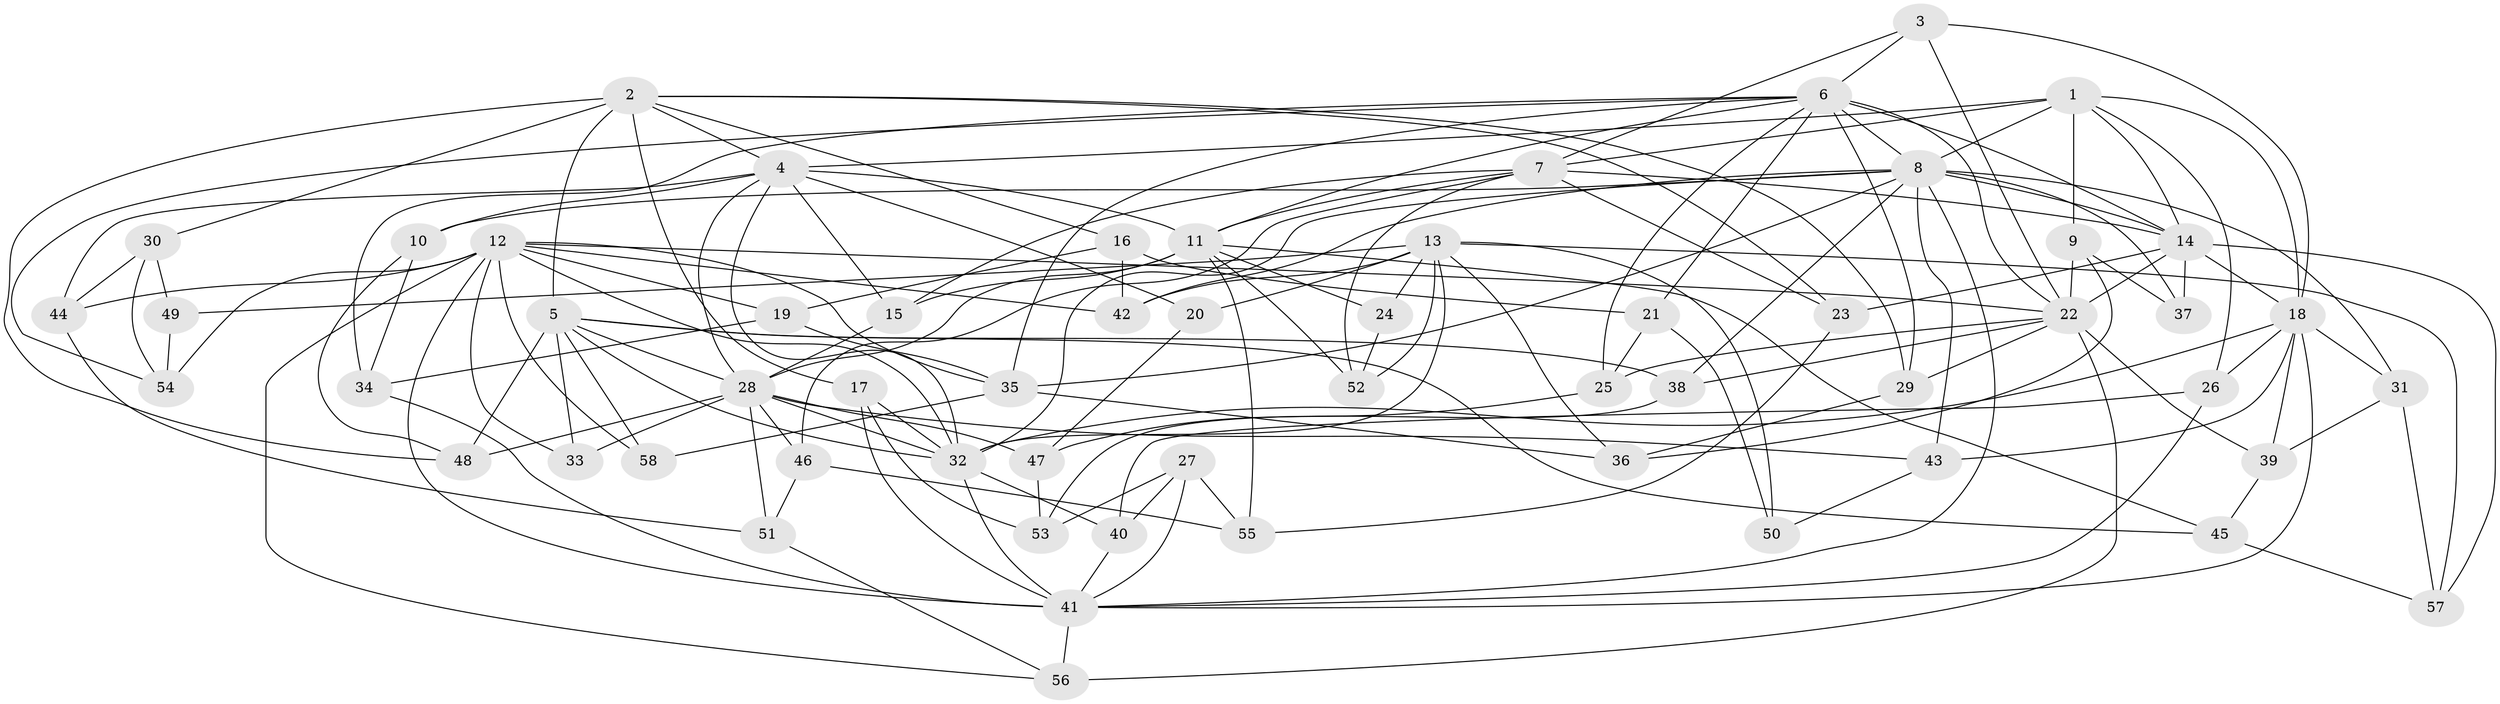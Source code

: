 // original degree distribution, {4: 1.0}
// Generated by graph-tools (version 1.1) at 2025/38/03/09/25 02:38:00]
// undirected, 58 vertices, 157 edges
graph export_dot {
graph [start="1"]
  node [color=gray90,style=filled];
  1;
  2;
  3;
  4;
  5;
  6;
  7;
  8;
  9;
  10;
  11;
  12;
  13;
  14;
  15;
  16;
  17;
  18;
  19;
  20;
  21;
  22;
  23;
  24;
  25;
  26;
  27;
  28;
  29;
  30;
  31;
  32;
  33;
  34;
  35;
  36;
  37;
  38;
  39;
  40;
  41;
  42;
  43;
  44;
  45;
  46;
  47;
  48;
  49;
  50;
  51;
  52;
  53;
  54;
  55;
  56;
  57;
  58;
  1 -- 4 [weight=2.0];
  1 -- 7 [weight=3.0];
  1 -- 8 [weight=1.0];
  1 -- 9 [weight=1.0];
  1 -- 14 [weight=1.0];
  1 -- 18 [weight=1.0];
  1 -- 26 [weight=1.0];
  2 -- 4 [weight=1.0];
  2 -- 5 [weight=1.0];
  2 -- 16 [weight=1.0];
  2 -- 17 [weight=1.0];
  2 -- 23 [weight=1.0];
  2 -- 29 [weight=1.0];
  2 -- 30 [weight=1.0];
  2 -- 48 [weight=1.0];
  3 -- 6 [weight=1.0];
  3 -- 7 [weight=1.0];
  3 -- 18 [weight=1.0];
  3 -- 22 [weight=1.0];
  4 -- 10 [weight=1.0];
  4 -- 11 [weight=1.0];
  4 -- 15 [weight=1.0];
  4 -- 20 [weight=1.0];
  4 -- 28 [weight=1.0];
  4 -- 32 [weight=1.0];
  4 -- 44 [weight=1.0];
  5 -- 28 [weight=2.0];
  5 -- 32 [weight=1.0];
  5 -- 33 [weight=2.0];
  5 -- 38 [weight=1.0];
  5 -- 45 [weight=1.0];
  5 -- 48 [weight=1.0];
  5 -- 58 [weight=1.0];
  6 -- 8 [weight=1.0];
  6 -- 11 [weight=1.0];
  6 -- 14 [weight=1.0];
  6 -- 21 [weight=1.0];
  6 -- 22 [weight=2.0];
  6 -- 25 [weight=1.0];
  6 -- 29 [weight=1.0];
  6 -- 34 [weight=1.0];
  6 -- 35 [weight=1.0];
  6 -- 54 [weight=1.0];
  7 -- 11 [weight=1.0];
  7 -- 14 [weight=1.0];
  7 -- 15 [weight=1.0];
  7 -- 23 [weight=1.0];
  7 -- 46 [weight=1.0];
  7 -- 52 [weight=1.0];
  8 -- 10 [weight=1.0];
  8 -- 14 [weight=1.0];
  8 -- 31 [weight=1.0];
  8 -- 32 [weight=1.0];
  8 -- 35 [weight=1.0];
  8 -- 37 [weight=1.0];
  8 -- 38 [weight=1.0];
  8 -- 41 [weight=1.0];
  8 -- 42 [weight=1.0];
  8 -- 43 [weight=1.0];
  9 -- 22 [weight=1.0];
  9 -- 36 [weight=1.0];
  9 -- 37 [weight=1.0];
  10 -- 34 [weight=1.0];
  10 -- 48 [weight=1.0];
  11 -- 15 [weight=1.0];
  11 -- 24 [weight=2.0];
  11 -- 28 [weight=1.0];
  11 -- 45 [weight=1.0];
  11 -- 52 [weight=1.0];
  11 -- 55 [weight=1.0];
  12 -- 19 [weight=1.0];
  12 -- 22 [weight=1.0];
  12 -- 32 [weight=1.0];
  12 -- 33 [weight=1.0];
  12 -- 35 [weight=1.0];
  12 -- 41 [weight=1.0];
  12 -- 42 [weight=1.0];
  12 -- 44 [weight=1.0];
  12 -- 54 [weight=1.0];
  12 -- 56 [weight=1.0];
  12 -- 58 [weight=2.0];
  13 -- 20 [weight=2.0];
  13 -- 24 [weight=1.0];
  13 -- 32 [weight=1.0];
  13 -- 36 [weight=1.0];
  13 -- 42 [weight=1.0];
  13 -- 49 [weight=2.0];
  13 -- 50 [weight=2.0];
  13 -- 52 [weight=1.0];
  13 -- 57 [weight=1.0];
  14 -- 18 [weight=2.0];
  14 -- 22 [weight=2.0];
  14 -- 23 [weight=1.0];
  14 -- 37 [weight=2.0];
  14 -- 57 [weight=1.0];
  15 -- 28 [weight=1.0];
  16 -- 19 [weight=1.0];
  16 -- 21 [weight=1.0];
  16 -- 42 [weight=1.0];
  17 -- 32 [weight=1.0];
  17 -- 41 [weight=1.0];
  17 -- 53 [weight=1.0];
  18 -- 26 [weight=1.0];
  18 -- 31 [weight=1.0];
  18 -- 32 [weight=1.0];
  18 -- 39 [weight=1.0];
  18 -- 41 [weight=1.0];
  18 -- 43 [weight=1.0];
  19 -- 34 [weight=1.0];
  19 -- 35 [weight=1.0];
  20 -- 47 [weight=1.0];
  21 -- 25 [weight=1.0];
  21 -- 50 [weight=1.0];
  22 -- 25 [weight=1.0];
  22 -- 29 [weight=1.0];
  22 -- 38 [weight=1.0];
  22 -- 39 [weight=1.0];
  22 -- 56 [weight=1.0];
  23 -- 55 [weight=1.0];
  24 -- 52 [weight=1.0];
  25 -- 47 [weight=1.0];
  26 -- 40 [weight=1.0];
  26 -- 41 [weight=1.0];
  27 -- 40 [weight=1.0];
  27 -- 41 [weight=1.0];
  27 -- 53 [weight=1.0];
  27 -- 55 [weight=1.0];
  28 -- 32 [weight=1.0];
  28 -- 33 [weight=1.0];
  28 -- 43 [weight=1.0];
  28 -- 46 [weight=1.0];
  28 -- 47 [weight=1.0];
  28 -- 48 [weight=1.0];
  28 -- 51 [weight=1.0];
  29 -- 36 [weight=1.0];
  30 -- 44 [weight=1.0];
  30 -- 49 [weight=1.0];
  30 -- 54 [weight=1.0];
  31 -- 39 [weight=1.0];
  31 -- 57 [weight=1.0];
  32 -- 40 [weight=1.0];
  32 -- 41 [weight=1.0];
  34 -- 41 [weight=1.0];
  35 -- 36 [weight=1.0];
  35 -- 58 [weight=1.0];
  38 -- 53 [weight=1.0];
  39 -- 45 [weight=1.0];
  40 -- 41 [weight=1.0];
  41 -- 56 [weight=1.0];
  43 -- 50 [weight=1.0];
  44 -- 51 [weight=1.0];
  45 -- 57 [weight=1.0];
  46 -- 51 [weight=1.0];
  46 -- 55 [weight=1.0];
  47 -- 53 [weight=1.0];
  49 -- 54 [weight=1.0];
  51 -- 56 [weight=1.0];
}

